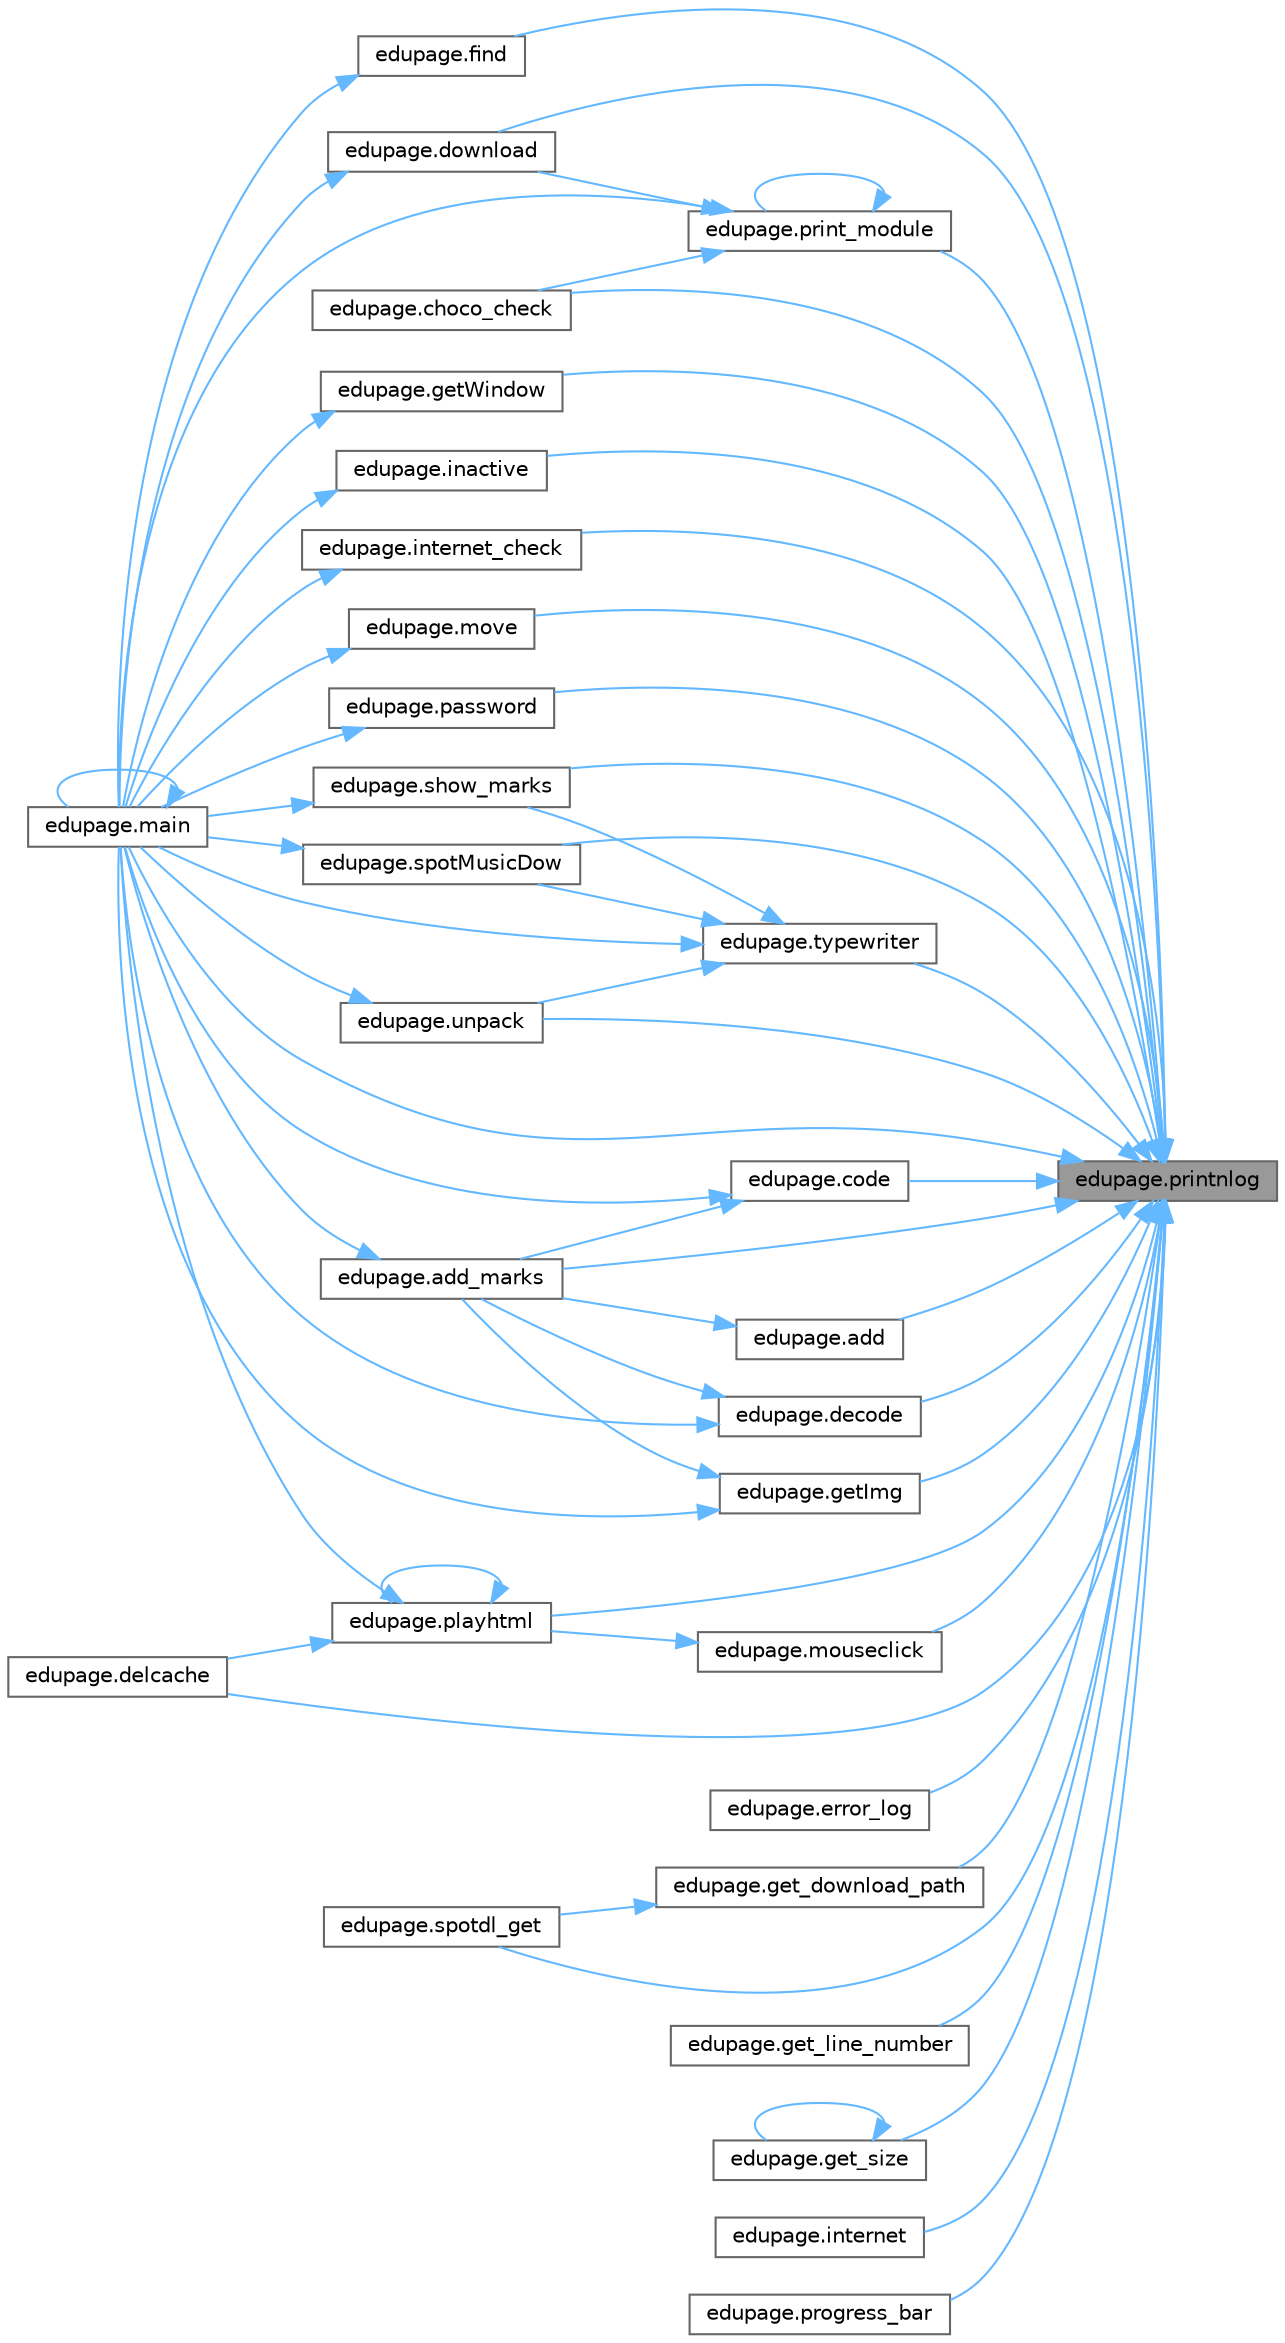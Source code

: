 digraph "edupage.printnlog"
{
 // LATEX_PDF_SIZE
  bgcolor="transparent";
  edge [fontname=Helvetica,fontsize=10,labelfontname=Helvetica,labelfontsize=10];
  node [fontname=Helvetica,fontsize=10,shape=box,height=0.2,width=0.4];
  rankdir="RL";
  Node1 [label="edupage.printnlog",height=0.2,width=0.4,color="gray40", fillcolor="grey60", style="filled", fontcolor="black",tooltip=" "];
  Node1 -> Node2 [dir="back",color="steelblue1",style="solid"];
  Node2 [label="edupage.add",height=0.2,width=0.4,color="grey40", fillcolor="white", style="filled",URL="$d0/d52/namespaceedupage.html#af8155c1c90674d76615b11b6d0c5c8ba",tooltip=" "];
  Node2 -> Node3 [dir="back",color="steelblue1",style="solid"];
  Node3 [label="edupage.add_marks",height=0.2,width=0.4,color="grey40", fillcolor="white", style="filled",URL="$d0/d52/namespaceedupage.html#a21f2f303ad4d1e33a43bd2b8207130a4",tooltip=" "];
  Node3 -> Node4 [dir="back",color="steelblue1",style="solid"];
  Node4 [label="edupage.main",height=0.2,width=0.4,color="grey40", fillcolor="white", style="filled",URL="$d0/d52/namespaceedupage.html#a119d208fce33ca55d6b605c22dbcd534",tooltip=" "];
  Node4 -> Node4 [dir="back",color="steelblue1",style="solid"];
  Node1 -> Node3 [dir="back",color="steelblue1",style="solid"];
  Node1 -> Node5 [dir="back",color="steelblue1",style="solid"];
  Node5 [label="edupage.choco_check",height=0.2,width=0.4,color="grey40", fillcolor="white", style="filled",URL="$d0/d52/namespaceedupage.html#a5af10b36312bbda15f46734e936f3cad",tooltip=" "];
  Node1 -> Node6 [dir="back",color="steelblue1",style="solid"];
  Node6 [label="edupage.code",height=0.2,width=0.4,color="grey40", fillcolor="white", style="filled",URL="$d0/d52/namespaceedupage.html#a0ac684340ab80b572e1871d02551129b",tooltip=" "];
  Node6 -> Node3 [dir="back",color="steelblue1",style="solid"];
  Node6 -> Node4 [dir="back",color="steelblue1",style="solid"];
  Node1 -> Node7 [dir="back",color="steelblue1",style="solid"];
  Node7 [label="edupage.decode",height=0.2,width=0.4,color="grey40", fillcolor="white", style="filled",URL="$d0/d52/namespaceedupage.html#aa92a47e21588e2d0650510eb9f359d9b",tooltip=" "];
  Node7 -> Node3 [dir="back",color="steelblue1",style="solid"];
  Node7 -> Node4 [dir="back",color="steelblue1",style="solid"];
  Node1 -> Node8 [dir="back",color="steelblue1",style="solid"];
  Node8 [label="edupage.delcache",height=0.2,width=0.4,color="grey40", fillcolor="white", style="filled",URL="$d0/d52/namespaceedupage.html#af3edba33bdd8d0c84716b44bce6cfcd6",tooltip=" "];
  Node1 -> Node9 [dir="back",color="steelblue1",style="solid"];
  Node9 [label="edupage.download",height=0.2,width=0.4,color="grey40", fillcolor="white", style="filled",URL="$d0/d52/namespaceedupage.html#a4528534caaf20f4dcead5a6737a89488",tooltip=" "];
  Node9 -> Node4 [dir="back",color="steelblue1",style="solid"];
  Node1 -> Node10 [dir="back",color="steelblue1",style="solid"];
  Node10 [label="edupage.error_log",height=0.2,width=0.4,color="grey40", fillcolor="white", style="filled",URL="$d0/d52/namespaceedupage.html#a5f8fea0428e088bff636f0c3d29a05bc",tooltip=" "];
  Node1 -> Node11 [dir="back",color="steelblue1",style="solid"];
  Node11 [label="edupage.find",height=0.2,width=0.4,color="grey40", fillcolor="white", style="filled",URL="$d0/d52/namespaceedupage.html#ab1dd4f4e3c6e977625585c13c4c23ed8",tooltip=" "];
  Node11 -> Node4 [dir="back",color="steelblue1",style="solid"];
  Node1 -> Node12 [dir="back",color="steelblue1",style="solid"];
  Node12 [label="edupage.get_download_path",height=0.2,width=0.4,color="grey40", fillcolor="white", style="filled",URL="$d0/d52/namespaceedupage.html#a173db098c25feb8bec8766cce059e4f0",tooltip=" "];
  Node12 -> Node13 [dir="back",color="steelblue1",style="solid"];
  Node13 [label="edupage.spotdl_get",height=0.2,width=0.4,color="grey40", fillcolor="white", style="filled",URL="$d0/d52/namespaceedupage.html#afe952af2ff6f8a764046068392c7e92a",tooltip=" "];
  Node1 -> Node14 [dir="back",color="steelblue1",style="solid"];
  Node14 [label="edupage.get_line_number",height=0.2,width=0.4,color="grey40", fillcolor="white", style="filled",URL="$d0/d52/namespaceedupage.html#a812e6a75d3ee97e0f71e7d0d90b4a355",tooltip=" "];
  Node1 -> Node15 [dir="back",color="steelblue1",style="solid"];
  Node15 [label="edupage.get_size",height=0.2,width=0.4,color="grey40", fillcolor="white", style="filled",URL="$d0/d52/namespaceedupage.html#a354083c63893b814752b84ce1d2260d4",tooltip=" "];
  Node15 -> Node15 [dir="back",color="steelblue1",style="solid"];
  Node1 -> Node16 [dir="back",color="steelblue1",style="solid"];
  Node16 [label="edupage.getImg",height=0.2,width=0.4,color="grey40", fillcolor="white", style="filled",URL="$d0/d52/namespaceedupage.html#ac2af202d51ecd2e5f8759016912b4d4c",tooltip=" "];
  Node16 -> Node3 [dir="back",color="steelblue1",style="solid"];
  Node16 -> Node4 [dir="back",color="steelblue1",style="solid"];
  Node1 -> Node17 [dir="back",color="steelblue1",style="solid"];
  Node17 [label="edupage.getWindow",height=0.2,width=0.4,color="grey40", fillcolor="white", style="filled",URL="$d0/d52/namespaceedupage.html#a89cc38c9c6a0b37169c24032c8efa1b2",tooltip=" "];
  Node17 -> Node4 [dir="back",color="steelblue1",style="solid"];
  Node1 -> Node18 [dir="back",color="steelblue1",style="solid"];
  Node18 [label="edupage.inactive",height=0.2,width=0.4,color="grey40", fillcolor="white", style="filled",URL="$d0/d52/namespaceedupage.html#a341571d7a41b53af5510ed61722c2847",tooltip=" "];
  Node18 -> Node4 [dir="back",color="steelblue1",style="solid"];
  Node1 -> Node19 [dir="back",color="steelblue1",style="solid"];
  Node19 [label="edupage.internet",height=0.2,width=0.4,color="grey40", fillcolor="white", style="filled",URL="$d0/d52/namespaceedupage.html#a24008aa497ff16992e765fb4c470bb7b",tooltip=" "];
  Node1 -> Node20 [dir="back",color="steelblue1",style="solid"];
  Node20 [label="edupage.internet_check",height=0.2,width=0.4,color="grey40", fillcolor="white", style="filled",URL="$d0/d52/namespaceedupage.html#acfd9e8f73e3eb2e829ac13cec7ad3898",tooltip=" "];
  Node20 -> Node4 [dir="back",color="steelblue1",style="solid"];
  Node1 -> Node4 [dir="back",color="steelblue1",style="solid"];
  Node1 -> Node21 [dir="back",color="steelblue1",style="solid"];
  Node21 [label="edupage.mouseclick",height=0.2,width=0.4,color="grey40", fillcolor="white", style="filled",URL="$d0/d52/namespaceedupage.html#a0eee3180683567b64fe264addfa697aa",tooltip=" "];
  Node21 -> Node22 [dir="back",color="steelblue1",style="solid"];
  Node22 [label="edupage.playhtml",height=0.2,width=0.4,color="grey40", fillcolor="white", style="filled",URL="$d0/d52/namespaceedupage.html#a33f41efcd3eb007421b3e63b542940ba",tooltip=" "];
  Node22 -> Node8 [dir="back",color="steelblue1",style="solid"];
  Node22 -> Node4 [dir="back",color="steelblue1",style="solid"];
  Node22 -> Node22 [dir="back",color="steelblue1",style="solid"];
  Node1 -> Node23 [dir="back",color="steelblue1",style="solid"];
  Node23 [label="edupage.move",height=0.2,width=0.4,color="grey40", fillcolor="white", style="filled",URL="$d0/d52/namespaceedupage.html#a6811c8f4821bef2794d3b744d5135ef7",tooltip=" "];
  Node23 -> Node4 [dir="back",color="steelblue1",style="solid"];
  Node1 -> Node24 [dir="back",color="steelblue1",style="solid"];
  Node24 [label="edupage.password",height=0.2,width=0.4,color="grey40", fillcolor="white", style="filled",URL="$d0/d52/namespaceedupage.html#a2b1f190fe22c994a649d237a35cd53fb",tooltip=" "];
  Node24 -> Node4 [dir="back",color="steelblue1",style="solid"];
  Node1 -> Node22 [dir="back",color="steelblue1",style="solid"];
  Node1 -> Node25 [dir="back",color="steelblue1",style="solid"];
  Node25 [label="edupage.print_module",height=0.2,width=0.4,color="grey40", fillcolor="white", style="filled",URL="$d0/d52/namespaceedupage.html#a87e4619e345ef843fdc09d1a602c3ce3",tooltip=" "];
  Node25 -> Node5 [dir="back",color="steelblue1",style="solid"];
  Node25 -> Node9 [dir="back",color="steelblue1",style="solid"];
  Node25 -> Node4 [dir="back",color="steelblue1",style="solid"];
  Node25 -> Node25 [dir="back",color="steelblue1",style="solid"];
  Node1 -> Node26 [dir="back",color="steelblue1",style="solid"];
  Node26 [label="edupage.progress_bar",height=0.2,width=0.4,color="grey40", fillcolor="white", style="filled",URL="$d0/d52/namespaceedupage.html#a4f9d80b1580d4e61d23dc4cf947f6e4c",tooltip=" "];
  Node1 -> Node27 [dir="back",color="steelblue1",style="solid"];
  Node27 [label="edupage.show_marks",height=0.2,width=0.4,color="grey40", fillcolor="white", style="filled",URL="$d0/d52/namespaceedupage.html#a12e03073ead2aa68c686d435b8b1e3b8",tooltip=" "];
  Node27 -> Node4 [dir="back",color="steelblue1",style="solid"];
  Node1 -> Node13 [dir="back",color="steelblue1",style="solid"];
  Node1 -> Node28 [dir="back",color="steelblue1",style="solid"];
  Node28 [label="edupage.spotMusicDow",height=0.2,width=0.4,color="grey40", fillcolor="white", style="filled",URL="$d0/d52/namespaceedupage.html#a454714ea6e0c4835b3d5d99f545c37e8",tooltip=" "];
  Node28 -> Node4 [dir="back",color="steelblue1",style="solid"];
  Node1 -> Node29 [dir="back",color="steelblue1",style="solid"];
  Node29 [label="edupage.typewriter",height=0.2,width=0.4,color="grey40", fillcolor="white", style="filled",URL="$d0/d52/namespaceedupage.html#a7faa24d24074c579901eff9ea313b508",tooltip=" "];
  Node29 -> Node4 [dir="back",color="steelblue1",style="solid"];
  Node29 -> Node27 [dir="back",color="steelblue1",style="solid"];
  Node29 -> Node28 [dir="back",color="steelblue1",style="solid"];
  Node29 -> Node30 [dir="back",color="steelblue1",style="solid"];
  Node30 [label="edupage.unpack",height=0.2,width=0.4,color="grey40", fillcolor="white", style="filled",URL="$d0/d52/namespaceedupage.html#a17d25ec04c8180522deae8449911dcb6",tooltip=" "];
  Node30 -> Node4 [dir="back",color="steelblue1",style="solid"];
  Node1 -> Node30 [dir="back",color="steelblue1",style="solid"];
}
